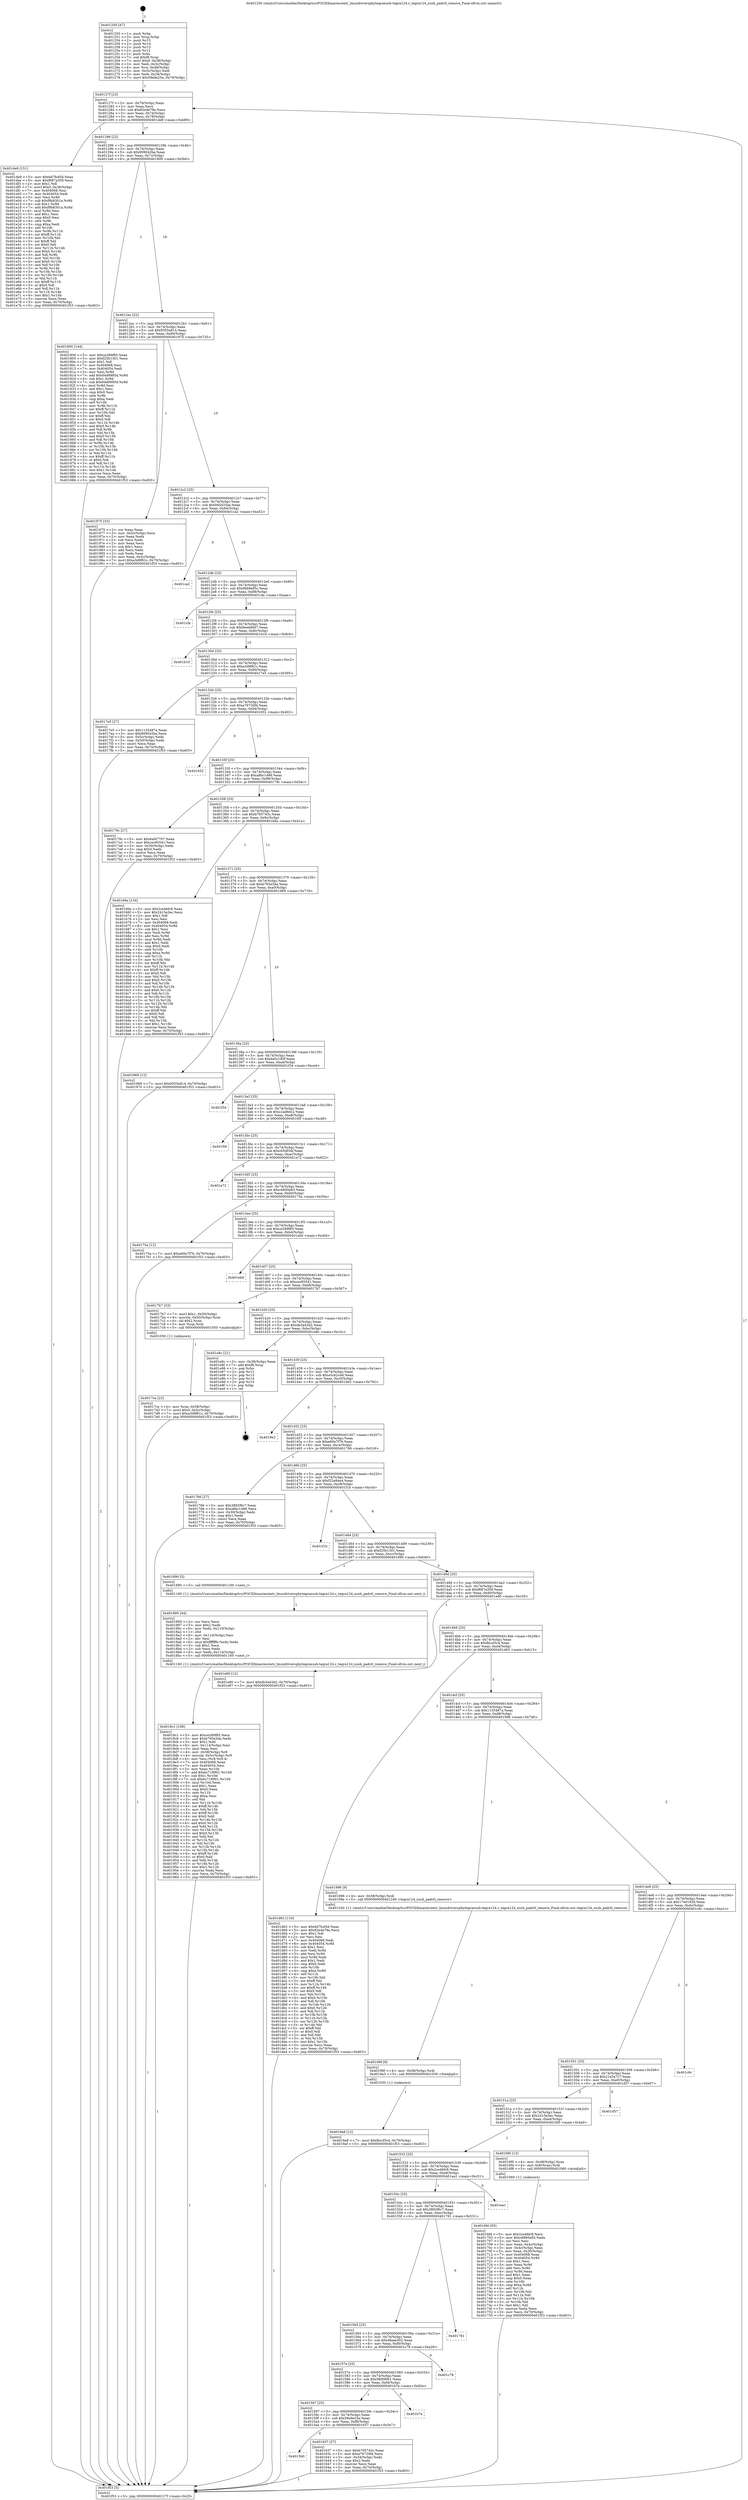 digraph "0x401250" {
  label = "0x401250 (/mnt/c/Users/mathe/Desktop/tcc/POCII/binaries/extr_linuxdriversphytegraxusb-tegra124.c_tegra124_xusb_padctl_remove_Final-ollvm.out::main(0))"
  labelloc = "t"
  node[shape=record]

  Entry [label="",width=0.3,height=0.3,shape=circle,fillcolor=black,style=filled]
  "0x40127f" [label="{
     0x40127f [23]\l
     | [instrs]\l
     &nbsp;&nbsp;0x40127f \<+3\>: mov -0x70(%rbp),%eax\l
     &nbsp;&nbsp;0x401282 \<+2\>: mov %eax,%ecx\l
     &nbsp;&nbsp;0x401284 \<+6\>: sub $0x82e4e78e,%ecx\l
     &nbsp;&nbsp;0x40128a \<+3\>: mov %eax,-0x74(%rbp)\l
     &nbsp;&nbsp;0x40128d \<+3\>: mov %ecx,-0x78(%rbp)\l
     &nbsp;&nbsp;0x401290 \<+6\>: je 0000000000401de9 \<main+0xb99\>\l
  }"]
  "0x401de9" [label="{
     0x401de9 [151]\l
     | [instrs]\l
     &nbsp;&nbsp;0x401de9 \<+5\>: mov $0x6d7fcd5d,%eax\l
     &nbsp;&nbsp;0x401dee \<+5\>: mov $0xf687a359,%ecx\l
     &nbsp;&nbsp;0x401df3 \<+2\>: mov $0x1,%dl\l
     &nbsp;&nbsp;0x401df5 \<+7\>: movl $0x0,-0x38(%rbp)\l
     &nbsp;&nbsp;0x401dfc \<+7\>: mov 0x404068,%esi\l
     &nbsp;&nbsp;0x401e03 \<+7\>: mov 0x404054,%edi\l
     &nbsp;&nbsp;0x401e0a \<+3\>: mov %esi,%r8d\l
     &nbsp;&nbsp;0x401e0d \<+7\>: sub $0xf9b8301a,%r8d\l
     &nbsp;&nbsp;0x401e14 \<+4\>: sub $0x1,%r8d\l
     &nbsp;&nbsp;0x401e18 \<+7\>: add $0xf9b8301a,%r8d\l
     &nbsp;&nbsp;0x401e1f \<+4\>: imul %r8d,%esi\l
     &nbsp;&nbsp;0x401e23 \<+3\>: and $0x1,%esi\l
     &nbsp;&nbsp;0x401e26 \<+3\>: cmp $0x0,%esi\l
     &nbsp;&nbsp;0x401e29 \<+4\>: sete %r9b\l
     &nbsp;&nbsp;0x401e2d \<+3\>: cmp $0xa,%edi\l
     &nbsp;&nbsp;0x401e30 \<+4\>: setl %r10b\l
     &nbsp;&nbsp;0x401e34 \<+3\>: mov %r9b,%r11b\l
     &nbsp;&nbsp;0x401e37 \<+4\>: xor $0xff,%r11b\l
     &nbsp;&nbsp;0x401e3b \<+3\>: mov %r10b,%bl\l
     &nbsp;&nbsp;0x401e3e \<+3\>: xor $0xff,%bl\l
     &nbsp;&nbsp;0x401e41 \<+3\>: xor $0x0,%dl\l
     &nbsp;&nbsp;0x401e44 \<+3\>: mov %r11b,%r14b\l
     &nbsp;&nbsp;0x401e47 \<+4\>: and $0x0,%r14b\l
     &nbsp;&nbsp;0x401e4b \<+3\>: and %dl,%r9b\l
     &nbsp;&nbsp;0x401e4e \<+3\>: mov %bl,%r15b\l
     &nbsp;&nbsp;0x401e51 \<+4\>: and $0x0,%r15b\l
     &nbsp;&nbsp;0x401e55 \<+3\>: and %dl,%r10b\l
     &nbsp;&nbsp;0x401e58 \<+3\>: or %r9b,%r14b\l
     &nbsp;&nbsp;0x401e5b \<+3\>: or %r10b,%r15b\l
     &nbsp;&nbsp;0x401e5e \<+3\>: xor %r15b,%r14b\l
     &nbsp;&nbsp;0x401e61 \<+3\>: or %bl,%r11b\l
     &nbsp;&nbsp;0x401e64 \<+4\>: xor $0xff,%r11b\l
     &nbsp;&nbsp;0x401e68 \<+3\>: or $0x0,%dl\l
     &nbsp;&nbsp;0x401e6b \<+3\>: and %dl,%r11b\l
     &nbsp;&nbsp;0x401e6e \<+3\>: or %r11b,%r14b\l
     &nbsp;&nbsp;0x401e71 \<+4\>: test $0x1,%r14b\l
     &nbsp;&nbsp;0x401e75 \<+3\>: cmovne %ecx,%eax\l
     &nbsp;&nbsp;0x401e78 \<+3\>: mov %eax,-0x70(%rbp)\l
     &nbsp;&nbsp;0x401e7b \<+5\>: jmp 0000000000401f53 \<main+0xd03\>\l
  }"]
  "0x401296" [label="{
     0x401296 [22]\l
     | [instrs]\l
     &nbsp;&nbsp;0x401296 \<+5\>: jmp 000000000040129b \<main+0x4b\>\l
     &nbsp;&nbsp;0x40129b \<+3\>: mov -0x74(%rbp),%eax\l
     &nbsp;&nbsp;0x40129e \<+5\>: sub $0x909042ba,%eax\l
     &nbsp;&nbsp;0x4012a3 \<+3\>: mov %eax,-0x7c(%rbp)\l
     &nbsp;&nbsp;0x4012a6 \<+6\>: je 0000000000401800 \<main+0x5b0\>\l
  }"]
  Exit [label="",width=0.3,height=0.3,shape=circle,fillcolor=black,style=filled,peripheries=2]
  "0x401800" [label="{
     0x401800 [144]\l
     | [instrs]\l
     &nbsp;&nbsp;0x401800 \<+5\>: mov $0xce289f85,%eax\l
     &nbsp;&nbsp;0x401805 \<+5\>: mov $0xf25b1301,%ecx\l
     &nbsp;&nbsp;0x40180a \<+2\>: mov $0x1,%dl\l
     &nbsp;&nbsp;0x40180c \<+7\>: mov 0x404068,%esi\l
     &nbsp;&nbsp;0x401813 \<+7\>: mov 0x404054,%edi\l
     &nbsp;&nbsp;0x40181a \<+3\>: mov %esi,%r8d\l
     &nbsp;&nbsp;0x40181d \<+7\>: add $0x64d6995d,%r8d\l
     &nbsp;&nbsp;0x401824 \<+4\>: sub $0x1,%r8d\l
     &nbsp;&nbsp;0x401828 \<+7\>: sub $0x64d6995d,%r8d\l
     &nbsp;&nbsp;0x40182f \<+4\>: imul %r8d,%esi\l
     &nbsp;&nbsp;0x401833 \<+3\>: and $0x1,%esi\l
     &nbsp;&nbsp;0x401836 \<+3\>: cmp $0x0,%esi\l
     &nbsp;&nbsp;0x401839 \<+4\>: sete %r9b\l
     &nbsp;&nbsp;0x40183d \<+3\>: cmp $0xa,%edi\l
     &nbsp;&nbsp;0x401840 \<+4\>: setl %r10b\l
     &nbsp;&nbsp;0x401844 \<+3\>: mov %r9b,%r11b\l
     &nbsp;&nbsp;0x401847 \<+4\>: xor $0xff,%r11b\l
     &nbsp;&nbsp;0x40184b \<+3\>: mov %r10b,%bl\l
     &nbsp;&nbsp;0x40184e \<+3\>: xor $0xff,%bl\l
     &nbsp;&nbsp;0x401851 \<+3\>: xor $0x0,%dl\l
     &nbsp;&nbsp;0x401854 \<+3\>: mov %r11b,%r14b\l
     &nbsp;&nbsp;0x401857 \<+4\>: and $0x0,%r14b\l
     &nbsp;&nbsp;0x40185b \<+3\>: and %dl,%r9b\l
     &nbsp;&nbsp;0x40185e \<+3\>: mov %bl,%r15b\l
     &nbsp;&nbsp;0x401861 \<+4\>: and $0x0,%r15b\l
     &nbsp;&nbsp;0x401865 \<+3\>: and %dl,%r10b\l
     &nbsp;&nbsp;0x401868 \<+3\>: or %r9b,%r14b\l
     &nbsp;&nbsp;0x40186b \<+3\>: or %r10b,%r15b\l
     &nbsp;&nbsp;0x40186e \<+3\>: xor %r15b,%r14b\l
     &nbsp;&nbsp;0x401871 \<+3\>: or %bl,%r11b\l
     &nbsp;&nbsp;0x401874 \<+4\>: xor $0xff,%r11b\l
     &nbsp;&nbsp;0x401878 \<+3\>: or $0x0,%dl\l
     &nbsp;&nbsp;0x40187b \<+3\>: and %dl,%r11b\l
     &nbsp;&nbsp;0x40187e \<+3\>: or %r11b,%r14b\l
     &nbsp;&nbsp;0x401881 \<+4\>: test $0x1,%r14b\l
     &nbsp;&nbsp;0x401885 \<+3\>: cmovne %ecx,%eax\l
     &nbsp;&nbsp;0x401888 \<+3\>: mov %eax,-0x70(%rbp)\l
     &nbsp;&nbsp;0x40188b \<+5\>: jmp 0000000000401f53 \<main+0xd03\>\l
  }"]
  "0x4012ac" [label="{
     0x4012ac [22]\l
     | [instrs]\l
     &nbsp;&nbsp;0x4012ac \<+5\>: jmp 00000000004012b1 \<main+0x61\>\l
     &nbsp;&nbsp;0x4012b1 \<+3\>: mov -0x74(%rbp),%eax\l
     &nbsp;&nbsp;0x4012b4 \<+5\>: sub $0x9355e814,%eax\l
     &nbsp;&nbsp;0x4012b9 \<+3\>: mov %eax,-0x80(%rbp)\l
     &nbsp;&nbsp;0x4012bc \<+6\>: je 0000000000401975 \<main+0x725\>\l
  }"]
  "0x4019a8" [label="{
     0x4019a8 [12]\l
     | [instrs]\l
     &nbsp;&nbsp;0x4019a8 \<+7\>: movl $0xfbccf3c4,-0x70(%rbp)\l
     &nbsp;&nbsp;0x4019af \<+5\>: jmp 0000000000401f53 \<main+0xd03\>\l
  }"]
  "0x401975" [label="{
     0x401975 [33]\l
     | [instrs]\l
     &nbsp;&nbsp;0x401975 \<+2\>: xor %eax,%eax\l
     &nbsp;&nbsp;0x401977 \<+3\>: mov -0x5c(%rbp),%ecx\l
     &nbsp;&nbsp;0x40197a \<+2\>: mov %eax,%edx\l
     &nbsp;&nbsp;0x40197c \<+2\>: sub %ecx,%edx\l
     &nbsp;&nbsp;0x40197e \<+2\>: mov %eax,%ecx\l
     &nbsp;&nbsp;0x401980 \<+3\>: sub $0x1,%ecx\l
     &nbsp;&nbsp;0x401983 \<+2\>: add %ecx,%edx\l
     &nbsp;&nbsp;0x401985 \<+2\>: sub %edx,%eax\l
     &nbsp;&nbsp;0x401987 \<+3\>: mov %eax,-0x5c(%rbp)\l
     &nbsp;&nbsp;0x40198a \<+7\>: movl $0xa3d9f61c,-0x70(%rbp)\l
     &nbsp;&nbsp;0x401991 \<+5\>: jmp 0000000000401f53 \<main+0xd03\>\l
  }"]
  "0x4012c2" [label="{
     0x4012c2 [25]\l
     | [instrs]\l
     &nbsp;&nbsp;0x4012c2 \<+5\>: jmp 00000000004012c7 \<main+0x77\>\l
     &nbsp;&nbsp;0x4012c7 \<+3\>: mov -0x74(%rbp),%eax\l
     &nbsp;&nbsp;0x4012ca \<+5\>: sub $0x945d33ae,%eax\l
     &nbsp;&nbsp;0x4012cf \<+6\>: mov %eax,-0x84(%rbp)\l
     &nbsp;&nbsp;0x4012d5 \<+6\>: je 0000000000401ca2 \<main+0xa52\>\l
  }"]
  "0x40199f" [label="{
     0x40199f [9]\l
     | [instrs]\l
     &nbsp;&nbsp;0x40199f \<+4\>: mov -0x58(%rbp),%rdi\l
     &nbsp;&nbsp;0x4019a3 \<+5\>: call 0000000000401030 \<free@plt\>\l
     | [calls]\l
     &nbsp;&nbsp;0x401030 \{1\} (unknown)\l
  }"]
  "0x401ca2" [label="{
     0x401ca2\l
  }", style=dashed]
  "0x4012db" [label="{
     0x4012db [25]\l
     | [instrs]\l
     &nbsp;&nbsp;0x4012db \<+5\>: jmp 00000000004012e0 \<main+0x90\>\l
     &nbsp;&nbsp;0x4012e0 \<+3\>: mov -0x74(%rbp),%eax\l
     &nbsp;&nbsp;0x4012e3 \<+5\>: sub $0x96b9e85c,%eax\l
     &nbsp;&nbsp;0x4012e8 \<+6\>: mov %eax,-0x88(%rbp)\l
     &nbsp;&nbsp;0x4012ee \<+6\>: je 0000000000401cfa \<main+0xaaa\>\l
  }"]
  "0x4018c1" [label="{
     0x4018c1 [168]\l
     | [instrs]\l
     &nbsp;&nbsp;0x4018c1 \<+5\>: mov $0xce289f85,%ecx\l
     &nbsp;&nbsp;0x4018c6 \<+5\>: mov $0xb765e3da,%edx\l
     &nbsp;&nbsp;0x4018cb \<+3\>: mov $0x1,%dil\l
     &nbsp;&nbsp;0x4018ce \<+6\>: mov -0x114(%rbp),%esi\l
     &nbsp;&nbsp;0x4018d4 \<+3\>: imul %eax,%esi\l
     &nbsp;&nbsp;0x4018d7 \<+4\>: mov -0x58(%rbp),%r8\l
     &nbsp;&nbsp;0x4018db \<+4\>: movslq -0x5c(%rbp),%r9\l
     &nbsp;&nbsp;0x4018df \<+4\>: mov %esi,(%r8,%r9,4)\l
     &nbsp;&nbsp;0x4018e3 \<+7\>: mov 0x404068,%eax\l
     &nbsp;&nbsp;0x4018ea \<+7\>: mov 0x404054,%esi\l
     &nbsp;&nbsp;0x4018f1 \<+3\>: mov %eax,%r10d\l
     &nbsp;&nbsp;0x4018f4 \<+7\>: add $0xbc718901,%r10d\l
     &nbsp;&nbsp;0x4018fb \<+4\>: sub $0x1,%r10d\l
     &nbsp;&nbsp;0x4018ff \<+7\>: sub $0xbc718901,%r10d\l
     &nbsp;&nbsp;0x401906 \<+4\>: imul %r10d,%eax\l
     &nbsp;&nbsp;0x40190a \<+3\>: and $0x1,%eax\l
     &nbsp;&nbsp;0x40190d \<+3\>: cmp $0x0,%eax\l
     &nbsp;&nbsp;0x401910 \<+4\>: sete %r11b\l
     &nbsp;&nbsp;0x401914 \<+3\>: cmp $0xa,%esi\l
     &nbsp;&nbsp;0x401917 \<+3\>: setl %bl\l
     &nbsp;&nbsp;0x40191a \<+3\>: mov %r11b,%r14b\l
     &nbsp;&nbsp;0x40191d \<+4\>: xor $0xff,%r14b\l
     &nbsp;&nbsp;0x401921 \<+3\>: mov %bl,%r15b\l
     &nbsp;&nbsp;0x401924 \<+4\>: xor $0xff,%r15b\l
     &nbsp;&nbsp;0x401928 \<+4\>: xor $0x0,%dil\l
     &nbsp;&nbsp;0x40192c \<+3\>: mov %r14b,%r12b\l
     &nbsp;&nbsp;0x40192f \<+4\>: and $0x0,%r12b\l
     &nbsp;&nbsp;0x401933 \<+3\>: and %dil,%r11b\l
     &nbsp;&nbsp;0x401936 \<+3\>: mov %r15b,%r13b\l
     &nbsp;&nbsp;0x401939 \<+4\>: and $0x0,%r13b\l
     &nbsp;&nbsp;0x40193d \<+3\>: and %dil,%bl\l
     &nbsp;&nbsp;0x401940 \<+3\>: or %r11b,%r12b\l
     &nbsp;&nbsp;0x401943 \<+3\>: or %bl,%r13b\l
     &nbsp;&nbsp;0x401946 \<+3\>: xor %r13b,%r12b\l
     &nbsp;&nbsp;0x401949 \<+3\>: or %r15b,%r14b\l
     &nbsp;&nbsp;0x40194c \<+4\>: xor $0xff,%r14b\l
     &nbsp;&nbsp;0x401950 \<+4\>: or $0x0,%dil\l
     &nbsp;&nbsp;0x401954 \<+3\>: and %dil,%r14b\l
     &nbsp;&nbsp;0x401957 \<+3\>: or %r14b,%r12b\l
     &nbsp;&nbsp;0x40195a \<+4\>: test $0x1,%r12b\l
     &nbsp;&nbsp;0x40195e \<+3\>: cmovne %edx,%ecx\l
     &nbsp;&nbsp;0x401961 \<+3\>: mov %ecx,-0x70(%rbp)\l
     &nbsp;&nbsp;0x401964 \<+5\>: jmp 0000000000401f53 \<main+0xd03\>\l
  }"]
  "0x401cfa" [label="{
     0x401cfa\l
  }", style=dashed]
  "0x4012f4" [label="{
     0x4012f4 [25]\l
     | [instrs]\l
     &nbsp;&nbsp;0x4012f4 \<+5\>: jmp 00000000004012f9 \<main+0xa9\>\l
     &nbsp;&nbsp;0x4012f9 \<+3\>: mov -0x74(%rbp),%eax\l
     &nbsp;&nbsp;0x4012fc \<+5\>: sub $0x9eedd0d7,%eax\l
     &nbsp;&nbsp;0x401301 \<+6\>: mov %eax,-0x8c(%rbp)\l
     &nbsp;&nbsp;0x401307 \<+6\>: je 0000000000401b16 \<main+0x8c6\>\l
  }"]
  "0x401895" [label="{
     0x401895 [44]\l
     | [instrs]\l
     &nbsp;&nbsp;0x401895 \<+2\>: xor %ecx,%ecx\l
     &nbsp;&nbsp;0x401897 \<+5\>: mov $0x2,%edx\l
     &nbsp;&nbsp;0x40189c \<+6\>: mov %edx,-0x110(%rbp)\l
     &nbsp;&nbsp;0x4018a2 \<+1\>: cltd\l
     &nbsp;&nbsp;0x4018a3 \<+6\>: mov -0x110(%rbp),%esi\l
     &nbsp;&nbsp;0x4018a9 \<+2\>: idiv %esi\l
     &nbsp;&nbsp;0x4018ab \<+6\>: imul $0xfffffffe,%edx,%edx\l
     &nbsp;&nbsp;0x4018b1 \<+3\>: sub $0x1,%ecx\l
     &nbsp;&nbsp;0x4018b4 \<+2\>: sub %ecx,%edx\l
     &nbsp;&nbsp;0x4018b6 \<+6\>: mov %edx,-0x114(%rbp)\l
     &nbsp;&nbsp;0x4018bc \<+5\>: call 0000000000401160 \<next_i\>\l
     | [calls]\l
     &nbsp;&nbsp;0x401160 \{1\} (/mnt/c/Users/mathe/Desktop/tcc/POCII/binaries/extr_linuxdriversphytegraxusb-tegra124.c_tegra124_xusb_padctl_remove_Final-ollvm.out::next_i)\l
  }"]
  "0x401b16" [label="{
     0x401b16\l
  }", style=dashed]
  "0x40130d" [label="{
     0x40130d [25]\l
     | [instrs]\l
     &nbsp;&nbsp;0x40130d \<+5\>: jmp 0000000000401312 \<main+0xc2\>\l
     &nbsp;&nbsp;0x401312 \<+3\>: mov -0x74(%rbp),%eax\l
     &nbsp;&nbsp;0x401315 \<+5\>: sub $0xa3d9f61c,%eax\l
     &nbsp;&nbsp;0x40131a \<+6\>: mov %eax,-0x90(%rbp)\l
     &nbsp;&nbsp;0x401320 \<+6\>: je 00000000004017e5 \<main+0x595\>\l
  }"]
  "0x4017ce" [label="{
     0x4017ce [23]\l
     | [instrs]\l
     &nbsp;&nbsp;0x4017ce \<+4\>: mov %rax,-0x58(%rbp)\l
     &nbsp;&nbsp;0x4017d2 \<+7\>: movl $0x0,-0x5c(%rbp)\l
     &nbsp;&nbsp;0x4017d9 \<+7\>: movl $0xa3d9f61c,-0x70(%rbp)\l
     &nbsp;&nbsp;0x4017e0 \<+5\>: jmp 0000000000401f53 \<main+0xd03\>\l
  }"]
  "0x4017e5" [label="{
     0x4017e5 [27]\l
     | [instrs]\l
     &nbsp;&nbsp;0x4017e5 \<+5\>: mov $0x1135487a,%eax\l
     &nbsp;&nbsp;0x4017ea \<+5\>: mov $0x909042ba,%ecx\l
     &nbsp;&nbsp;0x4017ef \<+3\>: mov -0x5c(%rbp),%edx\l
     &nbsp;&nbsp;0x4017f2 \<+3\>: cmp -0x50(%rbp),%edx\l
     &nbsp;&nbsp;0x4017f5 \<+3\>: cmovl %ecx,%eax\l
     &nbsp;&nbsp;0x4017f8 \<+3\>: mov %eax,-0x70(%rbp)\l
     &nbsp;&nbsp;0x4017fb \<+5\>: jmp 0000000000401f53 \<main+0xd03\>\l
  }"]
  "0x401326" [label="{
     0x401326 [25]\l
     | [instrs]\l
     &nbsp;&nbsp;0x401326 \<+5\>: jmp 000000000040132b \<main+0xdb\>\l
     &nbsp;&nbsp;0x40132b \<+3\>: mov -0x74(%rbp),%eax\l
     &nbsp;&nbsp;0x40132e \<+5\>: sub $0xa76720fd,%eax\l
     &nbsp;&nbsp;0x401333 \<+6\>: mov %eax,-0x94(%rbp)\l
     &nbsp;&nbsp;0x401339 \<+6\>: je 0000000000401652 \<main+0x402\>\l
  }"]
  "0x4016fd" [label="{
     0x4016fd [93]\l
     | [instrs]\l
     &nbsp;&nbsp;0x4016fd \<+5\>: mov $0x2ce46fc8,%ecx\l
     &nbsp;&nbsp;0x401702 \<+5\>: mov $0xc6895e83,%edx\l
     &nbsp;&nbsp;0x401707 \<+2\>: xor %esi,%esi\l
     &nbsp;&nbsp;0x401709 \<+3\>: mov %eax,-0x4c(%rbp)\l
     &nbsp;&nbsp;0x40170c \<+3\>: mov -0x4c(%rbp),%eax\l
     &nbsp;&nbsp;0x40170f \<+3\>: mov %eax,-0x30(%rbp)\l
     &nbsp;&nbsp;0x401712 \<+7\>: mov 0x404068,%eax\l
     &nbsp;&nbsp;0x401719 \<+8\>: mov 0x404054,%r8d\l
     &nbsp;&nbsp;0x401721 \<+3\>: sub $0x1,%esi\l
     &nbsp;&nbsp;0x401724 \<+3\>: mov %eax,%r9d\l
     &nbsp;&nbsp;0x401727 \<+3\>: add %esi,%r9d\l
     &nbsp;&nbsp;0x40172a \<+4\>: imul %r9d,%eax\l
     &nbsp;&nbsp;0x40172e \<+3\>: and $0x1,%eax\l
     &nbsp;&nbsp;0x401731 \<+3\>: cmp $0x0,%eax\l
     &nbsp;&nbsp;0x401734 \<+4\>: sete %r10b\l
     &nbsp;&nbsp;0x401738 \<+4\>: cmp $0xa,%r8d\l
     &nbsp;&nbsp;0x40173c \<+4\>: setl %r11b\l
     &nbsp;&nbsp;0x401740 \<+3\>: mov %r10b,%bl\l
     &nbsp;&nbsp;0x401743 \<+3\>: and %r11b,%bl\l
     &nbsp;&nbsp;0x401746 \<+3\>: xor %r11b,%r10b\l
     &nbsp;&nbsp;0x401749 \<+3\>: or %r10b,%bl\l
     &nbsp;&nbsp;0x40174c \<+3\>: test $0x1,%bl\l
     &nbsp;&nbsp;0x40174f \<+3\>: cmovne %edx,%ecx\l
     &nbsp;&nbsp;0x401752 \<+3\>: mov %ecx,-0x70(%rbp)\l
     &nbsp;&nbsp;0x401755 \<+5\>: jmp 0000000000401f53 \<main+0xd03\>\l
  }"]
  "0x401652" [label="{
     0x401652\l
  }", style=dashed]
  "0x40133f" [label="{
     0x40133f [25]\l
     | [instrs]\l
     &nbsp;&nbsp;0x40133f \<+5\>: jmp 0000000000401344 \<main+0xf4\>\l
     &nbsp;&nbsp;0x401344 \<+3\>: mov -0x74(%rbp),%eax\l
     &nbsp;&nbsp;0x401347 \<+5\>: sub $0xa8bc1486,%eax\l
     &nbsp;&nbsp;0x40134c \<+6\>: mov %eax,-0x98(%rbp)\l
     &nbsp;&nbsp;0x401352 \<+6\>: je 000000000040179c \<main+0x54c\>\l
  }"]
  "0x401250" [label="{
     0x401250 [47]\l
     | [instrs]\l
     &nbsp;&nbsp;0x401250 \<+1\>: push %rbp\l
     &nbsp;&nbsp;0x401251 \<+3\>: mov %rsp,%rbp\l
     &nbsp;&nbsp;0x401254 \<+2\>: push %r15\l
     &nbsp;&nbsp;0x401256 \<+2\>: push %r14\l
     &nbsp;&nbsp;0x401258 \<+2\>: push %r13\l
     &nbsp;&nbsp;0x40125a \<+2\>: push %r12\l
     &nbsp;&nbsp;0x40125c \<+1\>: push %rbx\l
     &nbsp;&nbsp;0x40125d \<+7\>: sub $0xf8,%rsp\l
     &nbsp;&nbsp;0x401264 \<+7\>: movl $0x0,-0x38(%rbp)\l
     &nbsp;&nbsp;0x40126b \<+3\>: mov %edi,-0x3c(%rbp)\l
     &nbsp;&nbsp;0x40126e \<+4\>: mov %rsi,-0x48(%rbp)\l
     &nbsp;&nbsp;0x401272 \<+3\>: mov -0x3c(%rbp),%edi\l
     &nbsp;&nbsp;0x401275 \<+3\>: mov %edi,-0x34(%rbp)\l
     &nbsp;&nbsp;0x401278 \<+7\>: movl $0x59a9e25a,-0x70(%rbp)\l
  }"]
  "0x40179c" [label="{
     0x40179c [27]\l
     | [instrs]\l
     &nbsp;&nbsp;0x40179c \<+5\>: mov $0x6af47707,%eax\l
     &nbsp;&nbsp;0x4017a1 \<+5\>: mov $0xcec85541,%ecx\l
     &nbsp;&nbsp;0x4017a6 \<+3\>: mov -0x30(%rbp),%edx\l
     &nbsp;&nbsp;0x4017a9 \<+3\>: cmp $0x0,%edx\l
     &nbsp;&nbsp;0x4017ac \<+3\>: cmove %ecx,%eax\l
     &nbsp;&nbsp;0x4017af \<+3\>: mov %eax,-0x70(%rbp)\l
     &nbsp;&nbsp;0x4017b2 \<+5\>: jmp 0000000000401f53 \<main+0xd03\>\l
  }"]
  "0x401358" [label="{
     0x401358 [25]\l
     | [instrs]\l
     &nbsp;&nbsp;0x401358 \<+5\>: jmp 000000000040135d \<main+0x10d\>\l
     &nbsp;&nbsp;0x40135d \<+3\>: mov -0x74(%rbp),%eax\l
     &nbsp;&nbsp;0x401360 \<+5\>: sub $0xb765743c,%eax\l
     &nbsp;&nbsp;0x401365 \<+6\>: mov %eax,-0x9c(%rbp)\l
     &nbsp;&nbsp;0x40136b \<+6\>: je 000000000040166a \<main+0x41a\>\l
  }"]
  "0x401f53" [label="{
     0x401f53 [5]\l
     | [instrs]\l
     &nbsp;&nbsp;0x401f53 \<+5\>: jmp 000000000040127f \<main+0x2f\>\l
  }"]
  "0x40166a" [label="{
     0x40166a [134]\l
     | [instrs]\l
     &nbsp;&nbsp;0x40166a \<+5\>: mov $0x2ce46fc8,%eax\l
     &nbsp;&nbsp;0x40166f \<+5\>: mov $0x2415e3ec,%ecx\l
     &nbsp;&nbsp;0x401674 \<+2\>: mov $0x1,%dl\l
     &nbsp;&nbsp;0x401676 \<+2\>: xor %esi,%esi\l
     &nbsp;&nbsp;0x401678 \<+7\>: mov 0x404068,%edi\l
     &nbsp;&nbsp;0x40167f \<+8\>: mov 0x404054,%r8d\l
     &nbsp;&nbsp;0x401687 \<+3\>: sub $0x1,%esi\l
     &nbsp;&nbsp;0x40168a \<+3\>: mov %edi,%r9d\l
     &nbsp;&nbsp;0x40168d \<+3\>: add %esi,%r9d\l
     &nbsp;&nbsp;0x401690 \<+4\>: imul %r9d,%edi\l
     &nbsp;&nbsp;0x401694 \<+3\>: and $0x1,%edi\l
     &nbsp;&nbsp;0x401697 \<+3\>: cmp $0x0,%edi\l
     &nbsp;&nbsp;0x40169a \<+4\>: sete %r10b\l
     &nbsp;&nbsp;0x40169e \<+4\>: cmp $0xa,%r8d\l
     &nbsp;&nbsp;0x4016a2 \<+4\>: setl %r11b\l
     &nbsp;&nbsp;0x4016a6 \<+3\>: mov %r10b,%bl\l
     &nbsp;&nbsp;0x4016a9 \<+3\>: xor $0xff,%bl\l
     &nbsp;&nbsp;0x4016ac \<+3\>: mov %r11b,%r14b\l
     &nbsp;&nbsp;0x4016af \<+4\>: xor $0xff,%r14b\l
     &nbsp;&nbsp;0x4016b3 \<+3\>: xor $0x0,%dl\l
     &nbsp;&nbsp;0x4016b6 \<+3\>: mov %bl,%r15b\l
     &nbsp;&nbsp;0x4016b9 \<+4\>: and $0x0,%r15b\l
     &nbsp;&nbsp;0x4016bd \<+3\>: and %dl,%r10b\l
     &nbsp;&nbsp;0x4016c0 \<+3\>: mov %r14b,%r12b\l
     &nbsp;&nbsp;0x4016c3 \<+4\>: and $0x0,%r12b\l
     &nbsp;&nbsp;0x4016c7 \<+3\>: and %dl,%r11b\l
     &nbsp;&nbsp;0x4016ca \<+3\>: or %r10b,%r15b\l
     &nbsp;&nbsp;0x4016cd \<+3\>: or %r11b,%r12b\l
     &nbsp;&nbsp;0x4016d0 \<+3\>: xor %r12b,%r15b\l
     &nbsp;&nbsp;0x4016d3 \<+3\>: or %r14b,%bl\l
     &nbsp;&nbsp;0x4016d6 \<+3\>: xor $0xff,%bl\l
     &nbsp;&nbsp;0x4016d9 \<+3\>: or $0x0,%dl\l
     &nbsp;&nbsp;0x4016dc \<+2\>: and %dl,%bl\l
     &nbsp;&nbsp;0x4016de \<+3\>: or %bl,%r15b\l
     &nbsp;&nbsp;0x4016e1 \<+4\>: test $0x1,%r15b\l
     &nbsp;&nbsp;0x4016e5 \<+3\>: cmovne %ecx,%eax\l
     &nbsp;&nbsp;0x4016e8 \<+3\>: mov %eax,-0x70(%rbp)\l
     &nbsp;&nbsp;0x4016eb \<+5\>: jmp 0000000000401f53 \<main+0xd03\>\l
  }"]
  "0x401371" [label="{
     0x401371 [25]\l
     | [instrs]\l
     &nbsp;&nbsp;0x401371 \<+5\>: jmp 0000000000401376 \<main+0x126\>\l
     &nbsp;&nbsp;0x401376 \<+3\>: mov -0x74(%rbp),%eax\l
     &nbsp;&nbsp;0x401379 \<+5\>: sub $0xb765e3da,%eax\l
     &nbsp;&nbsp;0x40137e \<+6\>: mov %eax,-0xa0(%rbp)\l
     &nbsp;&nbsp;0x401384 \<+6\>: je 0000000000401969 \<main+0x719\>\l
  }"]
  "0x4015b0" [label="{
     0x4015b0\l
  }", style=dashed]
  "0x401969" [label="{
     0x401969 [12]\l
     | [instrs]\l
     &nbsp;&nbsp;0x401969 \<+7\>: movl $0x9355e814,-0x70(%rbp)\l
     &nbsp;&nbsp;0x401970 \<+5\>: jmp 0000000000401f53 \<main+0xd03\>\l
  }"]
  "0x40138a" [label="{
     0x40138a [25]\l
     | [instrs]\l
     &nbsp;&nbsp;0x40138a \<+5\>: jmp 000000000040138f \<main+0x13f\>\l
     &nbsp;&nbsp;0x40138f \<+3\>: mov -0x74(%rbp),%eax\l
     &nbsp;&nbsp;0x401392 \<+5\>: sub $0xba5c185f,%eax\l
     &nbsp;&nbsp;0x401397 \<+6\>: mov %eax,-0xa4(%rbp)\l
     &nbsp;&nbsp;0x40139d \<+6\>: je 0000000000401f34 \<main+0xce4\>\l
  }"]
  "0x401637" [label="{
     0x401637 [27]\l
     | [instrs]\l
     &nbsp;&nbsp;0x401637 \<+5\>: mov $0xb765743c,%eax\l
     &nbsp;&nbsp;0x40163c \<+5\>: mov $0xa76720fd,%ecx\l
     &nbsp;&nbsp;0x401641 \<+3\>: mov -0x34(%rbp),%edx\l
     &nbsp;&nbsp;0x401644 \<+3\>: cmp $0x2,%edx\l
     &nbsp;&nbsp;0x401647 \<+3\>: cmovne %ecx,%eax\l
     &nbsp;&nbsp;0x40164a \<+3\>: mov %eax,-0x70(%rbp)\l
     &nbsp;&nbsp;0x40164d \<+5\>: jmp 0000000000401f53 \<main+0xd03\>\l
  }"]
  "0x401f34" [label="{
     0x401f34\l
  }", style=dashed]
  "0x4013a3" [label="{
     0x4013a3 [25]\l
     | [instrs]\l
     &nbsp;&nbsp;0x4013a3 \<+5\>: jmp 00000000004013a8 \<main+0x158\>\l
     &nbsp;&nbsp;0x4013a8 \<+3\>: mov -0x74(%rbp),%eax\l
     &nbsp;&nbsp;0x4013ab \<+5\>: sub $0xc2ad6dc2,%eax\l
     &nbsp;&nbsp;0x4013b0 \<+6\>: mov %eax,-0xa8(%rbp)\l
     &nbsp;&nbsp;0x4013b6 \<+6\>: je 0000000000401f0f \<main+0xcbf\>\l
  }"]
  "0x401597" [label="{
     0x401597 [25]\l
     | [instrs]\l
     &nbsp;&nbsp;0x401597 \<+5\>: jmp 000000000040159c \<main+0x34c\>\l
     &nbsp;&nbsp;0x40159c \<+3\>: mov -0x74(%rbp),%eax\l
     &nbsp;&nbsp;0x40159f \<+5\>: sub $0x59a9e25a,%eax\l
     &nbsp;&nbsp;0x4015a4 \<+6\>: mov %eax,-0xf8(%rbp)\l
     &nbsp;&nbsp;0x4015aa \<+6\>: je 0000000000401637 \<main+0x3e7\>\l
  }"]
  "0x401f0f" [label="{
     0x401f0f\l
  }", style=dashed]
  "0x4013bc" [label="{
     0x4013bc [25]\l
     | [instrs]\l
     &nbsp;&nbsp;0x4013bc \<+5\>: jmp 00000000004013c1 \<main+0x171\>\l
     &nbsp;&nbsp;0x4013c1 \<+3\>: mov -0x74(%rbp),%eax\l
     &nbsp;&nbsp;0x4013c4 \<+5\>: sub $0xc65df34f,%eax\l
     &nbsp;&nbsp;0x4013c9 \<+6\>: mov %eax,-0xac(%rbp)\l
     &nbsp;&nbsp;0x4013cf \<+6\>: je 0000000000401a72 \<main+0x822\>\l
  }"]
  "0x401b7e" [label="{
     0x401b7e\l
  }", style=dashed]
  "0x401a72" [label="{
     0x401a72\l
  }", style=dashed]
  "0x4013d5" [label="{
     0x4013d5 [25]\l
     | [instrs]\l
     &nbsp;&nbsp;0x4013d5 \<+5\>: jmp 00000000004013da \<main+0x18a\>\l
     &nbsp;&nbsp;0x4013da \<+3\>: mov -0x74(%rbp),%eax\l
     &nbsp;&nbsp;0x4013dd \<+5\>: sub $0xc6895e83,%eax\l
     &nbsp;&nbsp;0x4013e2 \<+6\>: mov %eax,-0xb0(%rbp)\l
     &nbsp;&nbsp;0x4013e8 \<+6\>: je 000000000040175a \<main+0x50a\>\l
  }"]
  "0x40157e" [label="{
     0x40157e [25]\l
     | [instrs]\l
     &nbsp;&nbsp;0x40157e \<+5\>: jmp 0000000000401583 \<main+0x333\>\l
     &nbsp;&nbsp;0x401583 \<+3\>: mov -0x74(%rbp),%eax\l
     &nbsp;&nbsp;0x401586 \<+5\>: sub $0x58006f41,%eax\l
     &nbsp;&nbsp;0x40158b \<+6\>: mov %eax,-0xf4(%rbp)\l
     &nbsp;&nbsp;0x401591 \<+6\>: je 0000000000401b7e \<main+0x92e\>\l
  }"]
  "0x40175a" [label="{
     0x40175a [12]\l
     | [instrs]\l
     &nbsp;&nbsp;0x40175a \<+7\>: movl $0xe60e7f76,-0x70(%rbp)\l
     &nbsp;&nbsp;0x401761 \<+5\>: jmp 0000000000401f53 \<main+0xd03\>\l
  }"]
  "0x4013ee" [label="{
     0x4013ee [25]\l
     | [instrs]\l
     &nbsp;&nbsp;0x4013ee \<+5\>: jmp 00000000004013f3 \<main+0x1a3\>\l
     &nbsp;&nbsp;0x4013f3 \<+3\>: mov -0x74(%rbp),%eax\l
     &nbsp;&nbsp;0x4013f6 \<+5\>: sub $0xce289f85,%eax\l
     &nbsp;&nbsp;0x4013fb \<+6\>: mov %eax,-0xb4(%rbp)\l
     &nbsp;&nbsp;0x401401 \<+6\>: je 0000000000401ebd \<main+0xc6d\>\l
  }"]
  "0x401c78" [label="{
     0x401c78\l
  }", style=dashed]
  "0x401ebd" [label="{
     0x401ebd\l
  }", style=dashed]
  "0x401407" [label="{
     0x401407 [25]\l
     | [instrs]\l
     &nbsp;&nbsp;0x401407 \<+5\>: jmp 000000000040140c \<main+0x1bc\>\l
     &nbsp;&nbsp;0x40140c \<+3\>: mov -0x74(%rbp),%eax\l
     &nbsp;&nbsp;0x40140f \<+5\>: sub $0xcec85541,%eax\l
     &nbsp;&nbsp;0x401414 \<+6\>: mov %eax,-0xb8(%rbp)\l
     &nbsp;&nbsp;0x40141a \<+6\>: je 00000000004017b7 \<main+0x567\>\l
  }"]
  "0x401565" [label="{
     0x401565 [25]\l
     | [instrs]\l
     &nbsp;&nbsp;0x401565 \<+5\>: jmp 000000000040156a \<main+0x31a\>\l
     &nbsp;&nbsp;0x40156a \<+3\>: mov -0x74(%rbp),%eax\l
     &nbsp;&nbsp;0x40156d \<+5\>: sub $0x48aae502,%eax\l
     &nbsp;&nbsp;0x401572 \<+6\>: mov %eax,-0xf0(%rbp)\l
     &nbsp;&nbsp;0x401578 \<+6\>: je 0000000000401c78 \<main+0xa28\>\l
  }"]
  "0x4017b7" [label="{
     0x4017b7 [23]\l
     | [instrs]\l
     &nbsp;&nbsp;0x4017b7 \<+7\>: movl $0x1,-0x50(%rbp)\l
     &nbsp;&nbsp;0x4017be \<+4\>: movslq -0x50(%rbp),%rax\l
     &nbsp;&nbsp;0x4017c2 \<+4\>: shl $0x2,%rax\l
     &nbsp;&nbsp;0x4017c6 \<+3\>: mov %rax,%rdi\l
     &nbsp;&nbsp;0x4017c9 \<+5\>: call 0000000000401050 \<malloc@plt\>\l
     | [calls]\l
     &nbsp;&nbsp;0x401050 \{1\} (unknown)\l
  }"]
  "0x401420" [label="{
     0x401420 [25]\l
     | [instrs]\l
     &nbsp;&nbsp;0x401420 \<+5\>: jmp 0000000000401425 \<main+0x1d5\>\l
     &nbsp;&nbsp;0x401425 \<+3\>: mov -0x74(%rbp),%eax\l
     &nbsp;&nbsp;0x401428 \<+5\>: sub $0xdb3a43d2,%eax\l
     &nbsp;&nbsp;0x40142d \<+6\>: mov %eax,-0xbc(%rbp)\l
     &nbsp;&nbsp;0x401433 \<+6\>: je 0000000000401e8c \<main+0xc3c\>\l
  }"]
  "0x401781" [label="{
     0x401781\l
  }", style=dashed]
  "0x401e8c" [label="{
     0x401e8c [21]\l
     | [instrs]\l
     &nbsp;&nbsp;0x401e8c \<+3\>: mov -0x38(%rbp),%eax\l
     &nbsp;&nbsp;0x401e8f \<+7\>: add $0xf8,%rsp\l
     &nbsp;&nbsp;0x401e96 \<+1\>: pop %rbx\l
     &nbsp;&nbsp;0x401e97 \<+2\>: pop %r12\l
     &nbsp;&nbsp;0x401e99 \<+2\>: pop %r13\l
     &nbsp;&nbsp;0x401e9b \<+2\>: pop %r14\l
     &nbsp;&nbsp;0x401e9d \<+2\>: pop %r15\l
     &nbsp;&nbsp;0x401e9f \<+1\>: pop %rbp\l
     &nbsp;&nbsp;0x401ea0 \<+1\>: ret\l
  }"]
  "0x401439" [label="{
     0x401439 [25]\l
     | [instrs]\l
     &nbsp;&nbsp;0x401439 \<+5\>: jmp 000000000040143e \<main+0x1ee\>\l
     &nbsp;&nbsp;0x40143e \<+3\>: mov -0x74(%rbp),%eax\l
     &nbsp;&nbsp;0x401441 \<+5\>: sub $0xe5cb2cd4,%eax\l
     &nbsp;&nbsp;0x401446 \<+6\>: mov %eax,-0xc0(%rbp)\l
     &nbsp;&nbsp;0x40144c \<+6\>: je 00000000004019e2 \<main+0x792\>\l
  }"]
  "0x40154c" [label="{
     0x40154c [25]\l
     | [instrs]\l
     &nbsp;&nbsp;0x40154c \<+5\>: jmp 0000000000401551 \<main+0x301\>\l
     &nbsp;&nbsp;0x401551 \<+3\>: mov -0x74(%rbp),%eax\l
     &nbsp;&nbsp;0x401554 \<+5\>: sub $0x3892f6c7,%eax\l
     &nbsp;&nbsp;0x401559 \<+6\>: mov %eax,-0xec(%rbp)\l
     &nbsp;&nbsp;0x40155f \<+6\>: je 0000000000401781 \<main+0x531\>\l
  }"]
  "0x4019e2" [label="{
     0x4019e2\l
  }", style=dashed]
  "0x401452" [label="{
     0x401452 [25]\l
     | [instrs]\l
     &nbsp;&nbsp;0x401452 \<+5\>: jmp 0000000000401457 \<main+0x207\>\l
     &nbsp;&nbsp;0x401457 \<+3\>: mov -0x74(%rbp),%eax\l
     &nbsp;&nbsp;0x40145a \<+5\>: sub $0xe60e7f76,%eax\l
     &nbsp;&nbsp;0x40145f \<+6\>: mov %eax,-0xc4(%rbp)\l
     &nbsp;&nbsp;0x401465 \<+6\>: je 0000000000401766 \<main+0x516\>\l
  }"]
  "0x401ea1" [label="{
     0x401ea1\l
  }", style=dashed]
  "0x401766" [label="{
     0x401766 [27]\l
     | [instrs]\l
     &nbsp;&nbsp;0x401766 \<+5\>: mov $0x3892f6c7,%eax\l
     &nbsp;&nbsp;0x40176b \<+5\>: mov $0xa8bc1486,%ecx\l
     &nbsp;&nbsp;0x401770 \<+3\>: mov -0x30(%rbp),%edx\l
     &nbsp;&nbsp;0x401773 \<+3\>: cmp $0x1,%edx\l
     &nbsp;&nbsp;0x401776 \<+3\>: cmovl %ecx,%eax\l
     &nbsp;&nbsp;0x401779 \<+3\>: mov %eax,-0x70(%rbp)\l
     &nbsp;&nbsp;0x40177c \<+5\>: jmp 0000000000401f53 \<main+0xd03\>\l
  }"]
  "0x40146b" [label="{
     0x40146b [25]\l
     | [instrs]\l
     &nbsp;&nbsp;0x40146b \<+5\>: jmp 0000000000401470 \<main+0x220\>\l
     &nbsp;&nbsp;0x401470 \<+3\>: mov -0x74(%rbp),%eax\l
     &nbsp;&nbsp;0x401473 \<+5\>: sub $0xf22e84e4,%eax\l
     &nbsp;&nbsp;0x401478 \<+6\>: mov %eax,-0xc8(%rbp)\l
     &nbsp;&nbsp;0x40147e \<+6\>: je 0000000000401f1b \<main+0xccb\>\l
  }"]
  "0x401533" [label="{
     0x401533 [25]\l
     | [instrs]\l
     &nbsp;&nbsp;0x401533 \<+5\>: jmp 0000000000401538 \<main+0x2e8\>\l
     &nbsp;&nbsp;0x401538 \<+3\>: mov -0x74(%rbp),%eax\l
     &nbsp;&nbsp;0x40153b \<+5\>: sub $0x2ce46fc8,%eax\l
     &nbsp;&nbsp;0x401540 \<+6\>: mov %eax,-0xe8(%rbp)\l
     &nbsp;&nbsp;0x401546 \<+6\>: je 0000000000401ea1 \<main+0xc51\>\l
  }"]
  "0x401f1b" [label="{
     0x401f1b\l
  }", style=dashed]
  "0x401484" [label="{
     0x401484 [25]\l
     | [instrs]\l
     &nbsp;&nbsp;0x401484 \<+5\>: jmp 0000000000401489 \<main+0x239\>\l
     &nbsp;&nbsp;0x401489 \<+3\>: mov -0x74(%rbp),%eax\l
     &nbsp;&nbsp;0x40148c \<+5\>: sub $0xf25b1301,%eax\l
     &nbsp;&nbsp;0x401491 \<+6\>: mov %eax,-0xcc(%rbp)\l
     &nbsp;&nbsp;0x401497 \<+6\>: je 0000000000401890 \<main+0x640\>\l
  }"]
  "0x4016f0" [label="{
     0x4016f0 [13]\l
     | [instrs]\l
     &nbsp;&nbsp;0x4016f0 \<+4\>: mov -0x48(%rbp),%rax\l
     &nbsp;&nbsp;0x4016f4 \<+4\>: mov 0x8(%rax),%rdi\l
     &nbsp;&nbsp;0x4016f8 \<+5\>: call 0000000000401060 \<atoi@plt\>\l
     | [calls]\l
     &nbsp;&nbsp;0x401060 \{1\} (unknown)\l
  }"]
  "0x401890" [label="{
     0x401890 [5]\l
     | [instrs]\l
     &nbsp;&nbsp;0x401890 \<+5\>: call 0000000000401160 \<next_i\>\l
     | [calls]\l
     &nbsp;&nbsp;0x401160 \{1\} (/mnt/c/Users/mathe/Desktop/tcc/POCII/binaries/extr_linuxdriversphytegraxusb-tegra124.c_tegra124_xusb_padctl_remove_Final-ollvm.out::next_i)\l
  }"]
  "0x40149d" [label="{
     0x40149d [25]\l
     | [instrs]\l
     &nbsp;&nbsp;0x40149d \<+5\>: jmp 00000000004014a2 \<main+0x252\>\l
     &nbsp;&nbsp;0x4014a2 \<+3\>: mov -0x74(%rbp),%eax\l
     &nbsp;&nbsp;0x4014a5 \<+5\>: sub $0xf687a359,%eax\l
     &nbsp;&nbsp;0x4014aa \<+6\>: mov %eax,-0xd0(%rbp)\l
     &nbsp;&nbsp;0x4014b0 \<+6\>: je 0000000000401e80 \<main+0xc30\>\l
  }"]
  "0x40151a" [label="{
     0x40151a [25]\l
     | [instrs]\l
     &nbsp;&nbsp;0x40151a \<+5\>: jmp 000000000040151f \<main+0x2cf\>\l
     &nbsp;&nbsp;0x40151f \<+3\>: mov -0x74(%rbp),%eax\l
     &nbsp;&nbsp;0x401522 \<+5\>: sub $0x2415e3ec,%eax\l
     &nbsp;&nbsp;0x401527 \<+6\>: mov %eax,-0xe4(%rbp)\l
     &nbsp;&nbsp;0x40152d \<+6\>: je 00000000004016f0 \<main+0x4a0\>\l
  }"]
  "0x401e80" [label="{
     0x401e80 [12]\l
     | [instrs]\l
     &nbsp;&nbsp;0x401e80 \<+7\>: movl $0xdb3a43d2,-0x70(%rbp)\l
     &nbsp;&nbsp;0x401e87 \<+5\>: jmp 0000000000401f53 \<main+0xd03\>\l
  }"]
  "0x4014b6" [label="{
     0x4014b6 [25]\l
     | [instrs]\l
     &nbsp;&nbsp;0x4014b6 \<+5\>: jmp 00000000004014bb \<main+0x26b\>\l
     &nbsp;&nbsp;0x4014bb \<+3\>: mov -0x74(%rbp),%eax\l
     &nbsp;&nbsp;0x4014be \<+5\>: sub $0xfbccf3c4,%eax\l
     &nbsp;&nbsp;0x4014c3 \<+6\>: mov %eax,-0xd4(%rbp)\l
     &nbsp;&nbsp;0x4014c9 \<+6\>: je 0000000000401d63 \<main+0xb13\>\l
  }"]
  "0x401d57" [label="{
     0x401d57\l
  }", style=dashed]
  "0x401d63" [label="{
     0x401d63 [134]\l
     | [instrs]\l
     &nbsp;&nbsp;0x401d63 \<+5\>: mov $0x6d7fcd5d,%eax\l
     &nbsp;&nbsp;0x401d68 \<+5\>: mov $0x82e4e78e,%ecx\l
     &nbsp;&nbsp;0x401d6d \<+2\>: mov $0x1,%dl\l
     &nbsp;&nbsp;0x401d6f \<+2\>: xor %esi,%esi\l
     &nbsp;&nbsp;0x401d71 \<+7\>: mov 0x404068,%edi\l
     &nbsp;&nbsp;0x401d78 \<+8\>: mov 0x404054,%r8d\l
     &nbsp;&nbsp;0x401d80 \<+3\>: sub $0x1,%esi\l
     &nbsp;&nbsp;0x401d83 \<+3\>: mov %edi,%r9d\l
     &nbsp;&nbsp;0x401d86 \<+3\>: add %esi,%r9d\l
     &nbsp;&nbsp;0x401d89 \<+4\>: imul %r9d,%edi\l
     &nbsp;&nbsp;0x401d8d \<+3\>: and $0x1,%edi\l
     &nbsp;&nbsp;0x401d90 \<+3\>: cmp $0x0,%edi\l
     &nbsp;&nbsp;0x401d93 \<+4\>: sete %r10b\l
     &nbsp;&nbsp;0x401d97 \<+4\>: cmp $0xa,%r8d\l
     &nbsp;&nbsp;0x401d9b \<+4\>: setl %r11b\l
     &nbsp;&nbsp;0x401d9f \<+3\>: mov %r10b,%bl\l
     &nbsp;&nbsp;0x401da2 \<+3\>: xor $0xff,%bl\l
     &nbsp;&nbsp;0x401da5 \<+3\>: mov %r11b,%r14b\l
     &nbsp;&nbsp;0x401da8 \<+4\>: xor $0xff,%r14b\l
     &nbsp;&nbsp;0x401dac \<+3\>: xor $0x0,%dl\l
     &nbsp;&nbsp;0x401daf \<+3\>: mov %bl,%r15b\l
     &nbsp;&nbsp;0x401db2 \<+4\>: and $0x0,%r15b\l
     &nbsp;&nbsp;0x401db6 \<+3\>: and %dl,%r10b\l
     &nbsp;&nbsp;0x401db9 \<+3\>: mov %r14b,%r12b\l
     &nbsp;&nbsp;0x401dbc \<+4\>: and $0x0,%r12b\l
     &nbsp;&nbsp;0x401dc0 \<+3\>: and %dl,%r11b\l
     &nbsp;&nbsp;0x401dc3 \<+3\>: or %r10b,%r15b\l
     &nbsp;&nbsp;0x401dc6 \<+3\>: or %r11b,%r12b\l
     &nbsp;&nbsp;0x401dc9 \<+3\>: xor %r12b,%r15b\l
     &nbsp;&nbsp;0x401dcc \<+3\>: or %r14b,%bl\l
     &nbsp;&nbsp;0x401dcf \<+3\>: xor $0xff,%bl\l
     &nbsp;&nbsp;0x401dd2 \<+3\>: or $0x0,%dl\l
     &nbsp;&nbsp;0x401dd5 \<+2\>: and %dl,%bl\l
     &nbsp;&nbsp;0x401dd7 \<+3\>: or %bl,%r15b\l
     &nbsp;&nbsp;0x401dda \<+4\>: test $0x1,%r15b\l
     &nbsp;&nbsp;0x401dde \<+3\>: cmovne %ecx,%eax\l
     &nbsp;&nbsp;0x401de1 \<+3\>: mov %eax,-0x70(%rbp)\l
     &nbsp;&nbsp;0x401de4 \<+5\>: jmp 0000000000401f53 \<main+0xd03\>\l
  }"]
  "0x4014cf" [label="{
     0x4014cf [25]\l
     | [instrs]\l
     &nbsp;&nbsp;0x4014cf \<+5\>: jmp 00000000004014d4 \<main+0x284\>\l
     &nbsp;&nbsp;0x4014d4 \<+3\>: mov -0x74(%rbp),%eax\l
     &nbsp;&nbsp;0x4014d7 \<+5\>: sub $0x1135487a,%eax\l
     &nbsp;&nbsp;0x4014dc \<+6\>: mov %eax,-0xd8(%rbp)\l
     &nbsp;&nbsp;0x4014e2 \<+6\>: je 0000000000401996 \<main+0x746\>\l
  }"]
  "0x401501" [label="{
     0x401501 [25]\l
     | [instrs]\l
     &nbsp;&nbsp;0x401501 \<+5\>: jmp 0000000000401506 \<main+0x2b6\>\l
     &nbsp;&nbsp;0x401506 \<+3\>: mov -0x74(%rbp),%eax\l
     &nbsp;&nbsp;0x401509 \<+5\>: sub $0x21e5a7c7,%eax\l
     &nbsp;&nbsp;0x40150e \<+6\>: mov %eax,-0xe0(%rbp)\l
     &nbsp;&nbsp;0x401514 \<+6\>: je 0000000000401d57 \<main+0xb07\>\l
  }"]
  "0x401996" [label="{
     0x401996 [9]\l
     | [instrs]\l
     &nbsp;&nbsp;0x401996 \<+4\>: mov -0x58(%rbp),%rdi\l
     &nbsp;&nbsp;0x40199a \<+5\>: call 0000000000401240 \<tegra124_xusb_padctl_remove\>\l
     | [calls]\l
     &nbsp;&nbsp;0x401240 \{1\} (/mnt/c/Users/mathe/Desktop/tcc/POCII/binaries/extr_linuxdriversphytegraxusb-tegra124.c_tegra124_xusb_padctl_remove_Final-ollvm.out::tegra124_xusb_padctl_remove)\l
  }"]
  "0x4014e8" [label="{
     0x4014e8 [25]\l
     | [instrs]\l
     &nbsp;&nbsp;0x4014e8 \<+5\>: jmp 00000000004014ed \<main+0x29d\>\l
     &nbsp;&nbsp;0x4014ed \<+3\>: mov -0x74(%rbp),%eax\l
     &nbsp;&nbsp;0x4014f0 \<+5\>: sub $0x17e61926,%eax\l
     &nbsp;&nbsp;0x4014f5 \<+6\>: mov %eax,-0xdc(%rbp)\l
     &nbsp;&nbsp;0x4014fb \<+6\>: je 0000000000401c6c \<main+0xa1c\>\l
  }"]
  "0x401c6c" [label="{
     0x401c6c\l
  }", style=dashed]
  Entry -> "0x401250" [label=" 1"]
  "0x40127f" -> "0x401de9" [label=" 1"]
  "0x40127f" -> "0x401296" [label=" 17"]
  "0x401e8c" -> Exit [label=" 1"]
  "0x401296" -> "0x401800" [label=" 1"]
  "0x401296" -> "0x4012ac" [label=" 16"]
  "0x401e80" -> "0x401f53" [label=" 1"]
  "0x4012ac" -> "0x401975" [label=" 1"]
  "0x4012ac" -> "0x4012c2" [label=" 15"]
  "0x401de9" -> "0x401f53" [label=" 1"]
  "0x4012c2" -> "0x401ca2" [label=" 0"]
  "0x4012c2" -> "0x4012db" [label=" 15"]
  "0x401d63" -> "0x401f53" [label=" 1"]
  "0x4012db" -> "0x401cfa" [label=" 0"]
  "0x4012db" -> "0x4012f4" [label=" 15"]
  "0x4019a8" -> "0x401f53" [label=" 1"]
  "0x4012f4" -> "0x401b16" [label=" 0"]
  "0x4012f4" -> "0x40130d" [label=" 15"]
  "0x40199f" -> "0x4019a8" [label=" 1"]
  "0x40130d" -> "0x4017e5" [label=" 2"]
  "0x40130d" -> "0x401326" [label=" 13"]
  "0x401996" -> "0x40199f" [label=" 1"]
  "0x401326" -> "0x401652" [label=" 0"]
  "0x401326" -> "0x40133f" [label=" 13"]
  "0x401975" -> "0x401f53" [label=" 1"]
  "0x40133f" -> "0x40179c" [label=" 1"]
  "0x40133f" -> "0x401358" [label=" 12"]
  "0x401969" -> "0x401f53" [label=" 1"]
  "0x401358" -> "0x40166a" [label=" 1"]
  "0x401358" -> "0x401371" [label=" 11"]
  "0x4018c1" -> "0x401f53" [label=" 1"]
  "0x401371" -> "0x401969" [label=" 1"]
  "0x401371" -> "0x40138a" [label=" 10"]
  "0x401895" -> "0x4018c1" [label=" 1"]
  "0x40138a" -> "0x401f34" [label=" 0"]
  "0x40138a" -> "0x4013a3" [label=" 10"]
  "0x401890" -> "0x401895" [label=" 1"]
  "0x4013a3" -> "0x401f0f" [label=" 0"]
  "0x4013a3" -> "0x4013bc" [label=" 10"]
  "0x4017e5" -> "0x401f53" [label=" 2"]
  "0x4013bc" -> "0x401a72" [label=" 0"]
  "0x4013bc" -> "0x4013d5" [label=" 10"]
  "0x4017ce" -> "0x401f53" [label=" 1"]
  "0x4013d5" -> "0x40175a" [label=" 1"]
  "0x4013d5" -> "0x4013ee" [label=" 9"]
  "0x40179c" -> "0x401f53" [label=" 1"]
  "0x4013ee" -> "0x401ebd" [label=" 0"]
  "0x4013ee" -> "0x401407" [label=" 9"]
  "0x401766" -> "0x401f53" [label=" 1"]
  "0x401407" -> "0x4017b7" [label=" 1"]
  "0x401407" -> "0x401420" [label=" 8"]
  "0x4016fd" -> "0x401f53" [label=" 1"]
  "0x401420" -> "0x401e8c" [label=" 1"]
  "0x401420" -> "0x401439" [label=" 7"]
  "0x4016f0" -> "0x4016fd" [label=" 1"]
  "0x401439" -> "0x4019e2" [label=" 0"]
  "0x401439" -> "0x401452" [label=" 7"]
  "0x401f53" -> "0x40127f" [label=" 17"]
  "0x401452" -> "0x401766" [label=" 1"]
  "0x401452" -> "0x40146b" [label=" 6"]
  "0x401250" -> "0x40127f" [label=" 1"]
  "0x40146b" -> "0x401f1b" [label=" 0"]
  "0x40146b" -> "0x401484" [label=" 6"]
  "0x401597" -> "0x4015b0" [label=" 0"]
  "0x401484" -> "0x401890" [label=" 1"]
  "0x401484" -> "0x40149d" [label=" 5"]
  "0x401597" -> "0x401637" [label=" 1"]
  "0x40149d" -> "0x401e80" [label=" 1"]
  "0x40149d" -> "0x4014b6" [label=" 4"]
  "0x40157e" -> "0x401597" [label=" 1"]
  "0x4014b6" -> "0x401d63" [label=" 1"]
  "0x4014b6" -> "0x4014cf" [label=" 3"]
  "0x40157e" -> "0x401b7e" [label=" 0"]
  "0x4014cf" -> "0x401996" [label=" 1"]
  "0x4014cf" -> "0x4014e8" [label=" 2"]
  "0x401565" -> "0x40157e" [label=" 1"]
  "0x4014e8" -> "0x401c6c" [label=" 0"]
  "0x4014e8" -> "0x401501" [label=" 2"]
  "0x4017b7" -> "0x4017ce" [label=" 1"]
  "0x401501" -> "0x401d57" [label=" 0"]
  "0x401501" -> "0x40151a" [label=" 2"]
  "0x401800" -> "0x401f53" [label=" 1"]
  "0x40151a" -> "0x4016f0" [label=" 1"]
  "0x40151a" -> "0x401533" [label=" 1"]
  "0x401637" -> "0x401f53" [label=" 1"]
  "0x401533" -> "0x401ea1" [label=" 0"]
  "0x401533" -> "0x40154c" [label=" 1"]
  "0x40166a" -> "0x401f53" [label=" 1"]
  "0x40154c" -> "0x401781" [label=" 0"]
  "0x40154c" -> "0x401565" [label=" 1"]
  "0x40175a" -> "0x401f53" [label=" 1"]
  "0x401565" -> "0x401c78" [label=" 0"]
}
